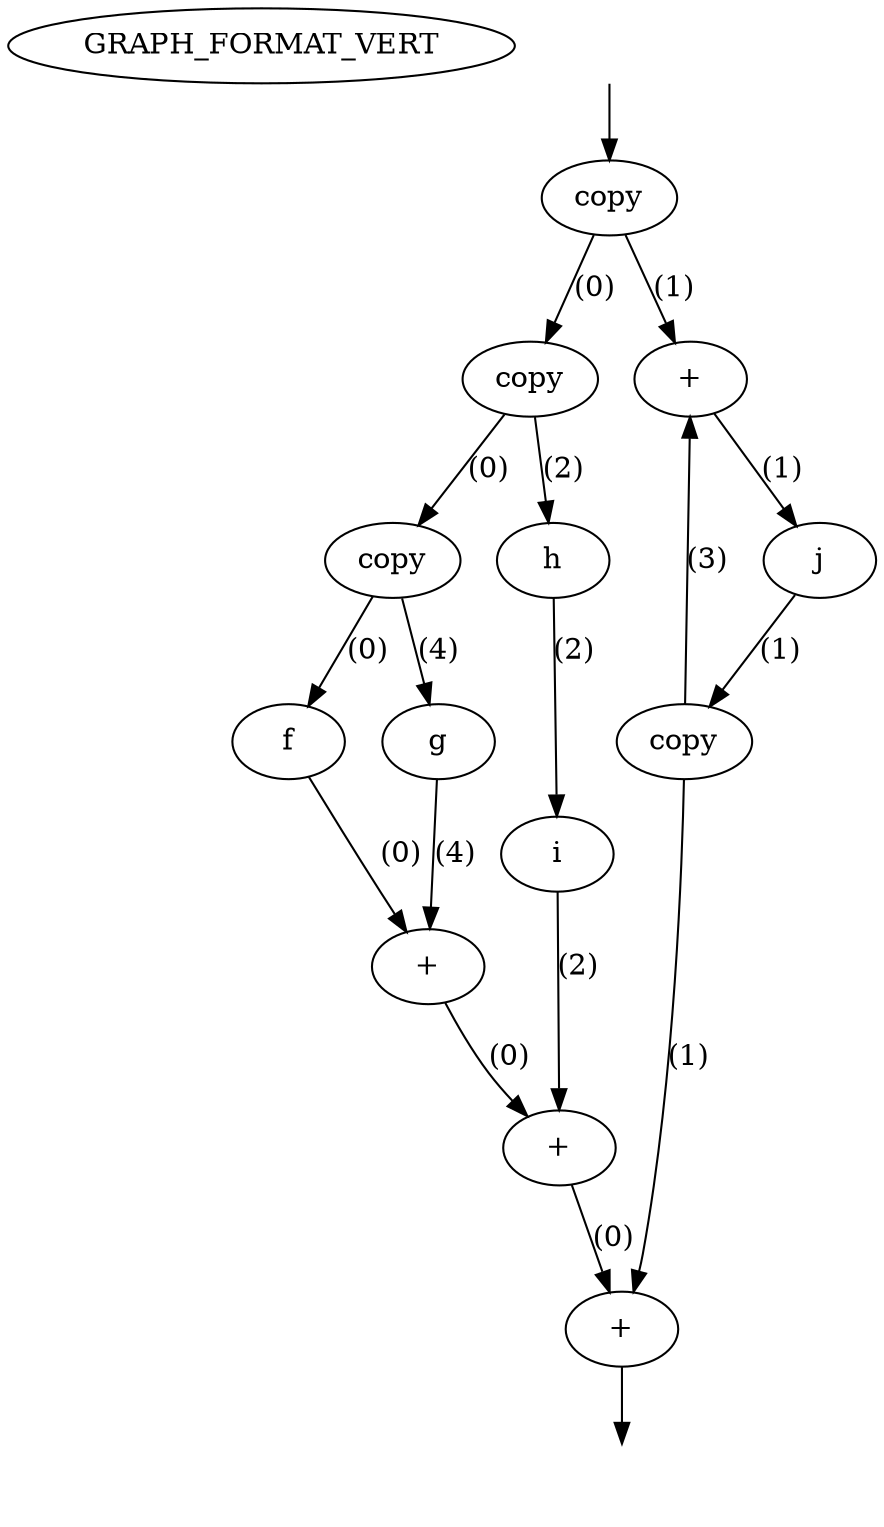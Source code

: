 
#include "doc/graphs/header.dot"

digraph seq {
    GRAPH_FORMAT_VERT;

    In0  [style=invisible];
    Out0 [style=invisible];
                                                
// #define SUBGRAPH_FORMAT graph [style=dashed]
// 
//     subgraph cluster_seq01 { SUBGRAPH FORMAT;
//         subgraph cluster_par01 { SUBGRAPH_FORMAT; 
//             Copy_01;
//             subgraph cluster_seq02 { SUBGRAPH_FORMAT; 
//                 Copy_02;
//                 subgraph cluster_par04 { SUBGRAPH_FORMAT; 
//                     subgraph cluster_seq04 { SUBGRAPH_FORMAT;
//                         Copy_04;
//                         subgraph cluster_par08 { SUBGRAPH_FORMAT;
//                             Ap_08;
//                             Ap_48;
//                         }
//                         Plus_04;
//                     }
//                     subgraph cluster_seq24 { SUBGRAPH_FORMAT;            
//                         Ap_24;
//                         Ap_24x;                                                    
//                         }
//                     }
//                 Plus_02;
//                 }
//     
//             subgraph cluster_loop_12 { SUBGRAPH_FORMAT; 
//                 Plus_12;
//                 Ap_14;
//                 Copy_12; 
//                 }
//             Plus_01;
//         }
//     }


    Copy_01     [label="copy"];
    Copy_02     [label="copy"];
    Copy_04     [label="copy"];
    Copy_04     [label="copy"];
    Ap_08       [label="f"];
    Ap_48       [label="g"];

    Ap_24       [label="h"];
    Plus_04     [label="+"];
    Ap_24x      [label="i"];
    Plus_02     [label="+"];

    Copy_12     [label="copy"];
    Plus_12     [label="+"];
    Ap_14       [label="j"];
    Copy_12     [label="copy"];
    Plus_01     [label="+"];

    


    In0 -> Copy_01 

    Copy_01 -> Copy_02  [label="(0)"];
    Copy_02 -> Copy_04  [label="(0)"];
    Copy_04 -> Ap_08    [label="(0)"];
    Copy_04 -> Ap_48    [label="(4)"];
    Ap_08   -> Plus_04  [label="(0)"];
    Ap_48   -> Plus_04  [label="(4)"];

    Copy_02 -> Ap_24    [label="(2)"];
    Ap_24   -> Ap_24x   [label="(2)"];
    Plus_04 -> Plus_02  [label="(0)"];
    Ap_24x  -> Plus_02  [label="(2)"];
    Plus_02 -> Plus_01  [label="(0)"];

    Copy_01 -> Plus_12  [label="(1)"];
    Copy_12 -> Plus_12  [label="(3)"];
    Plus_12 -> Ap_14    [label="(1)"];
    Ap_14 -> Copy_12    [label="(1)"];
    Copy_12 -> Plus_01 [label="(1)"];

    Plus_01 -> Out0;
}


